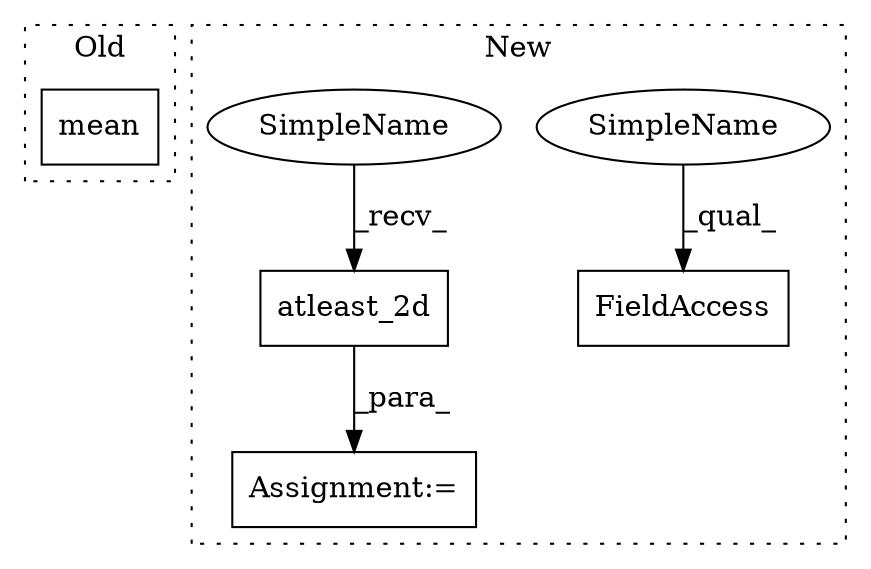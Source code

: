 digraph G {
subgraph cluster0 {
1 [label="mean" a="32" s="1236,1247" l="5,1" shape="box"];
label = "Old";
style="dotted";
}
subgraph cluster1 {
2 [label="atleast_2d" a="32" s="687,711" l="11,1" shape="box"];
3 [label="FieldAccess" a="22" s="1118" l="8" shape="box"];
4 [label="Assignment:=" a="7" s="1066" l="1" shape="box"];
5 [label="SimpleName" a="42" s="1118" l="5" shape="ellipse"];
6 [label="SimpleName" a="42" s="681" l="5" shape="ellipse"];
label = "New";
style="dotted";
}
2 -> 4 [label="_para_"];
5 -> 3 [label="_qual_"];
6 -> 2 [label="_recv_"];
}